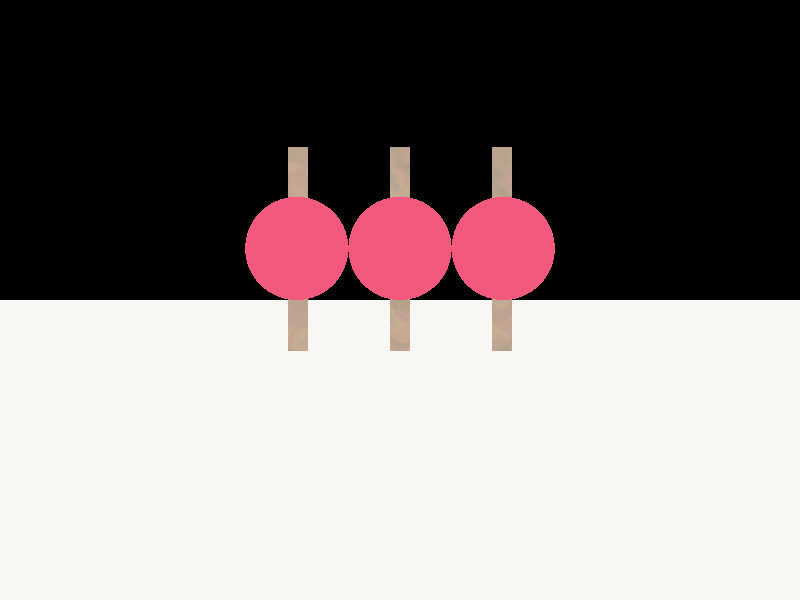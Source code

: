 //EXAMPLE OF TRANSPARENT OBJECTS

//Files with predefined colors and textures
#include "colors.inc"
#include "glass.inc"
#include "golds.inc"
#include "metals.inc"
#include "stones.inc"
#include "woods.inc"

//Place the camera
camera {
  sky <0,0,1>          //Don't change this
  direction <-5,0,0>   //Don't change this  
  right <-4/3,0,0>     //Don't change this
  location  <150,0,.5>  //Camera location
  look_at   <0,0,.5>    //Where camera is pointing
  angle 3       //Angle of the view--increase to see more, decrease to see less
}

//Ambient light to "brighten up" darker pictures
global_settings { ambient_light White }

//Place a light--you can have more than one!
light_source {
  <10,-10,10>   //Change this if you want to put the light at a different point
  color Yellow*2        //Multiplying by 2 doubles the brightness
}

//Set a background color
background { color Black }

//Create a "floor"
plane {
  <0,0,1>, 0           //This represents the plane 0x+0y+z=0
  texture { T_Silver_3A }  //The texture comes from the file "metals.inc"
   }

//Create three cylinders, giving centers of ends and radus for each
cylinder { <0,-1,0>, <0,-1,2>,  .1 texture{T_Stone1}}
cylinder { <0,0,0>, <0,0,2>,  .1 texture{T_Stone1}}
cylinder { <0,1,0>, <0,1,2>,  .1 texture{T_Stone1}}

//Create three transparent spheres
//Give center and radius,and index of refraction for each
sphere { <2, -1, 1>, 0.5  texture{T_Ruby_Glass} interior { ior 1 } }
sphere { <2, 0, 1>, 0.5  texture{T_Ruby_Glass} interior { ior 1.5 } }
sphere { <2, 1, 1>, 0.5  texture{T_Ruby_Glass} interior { ior 2 } }